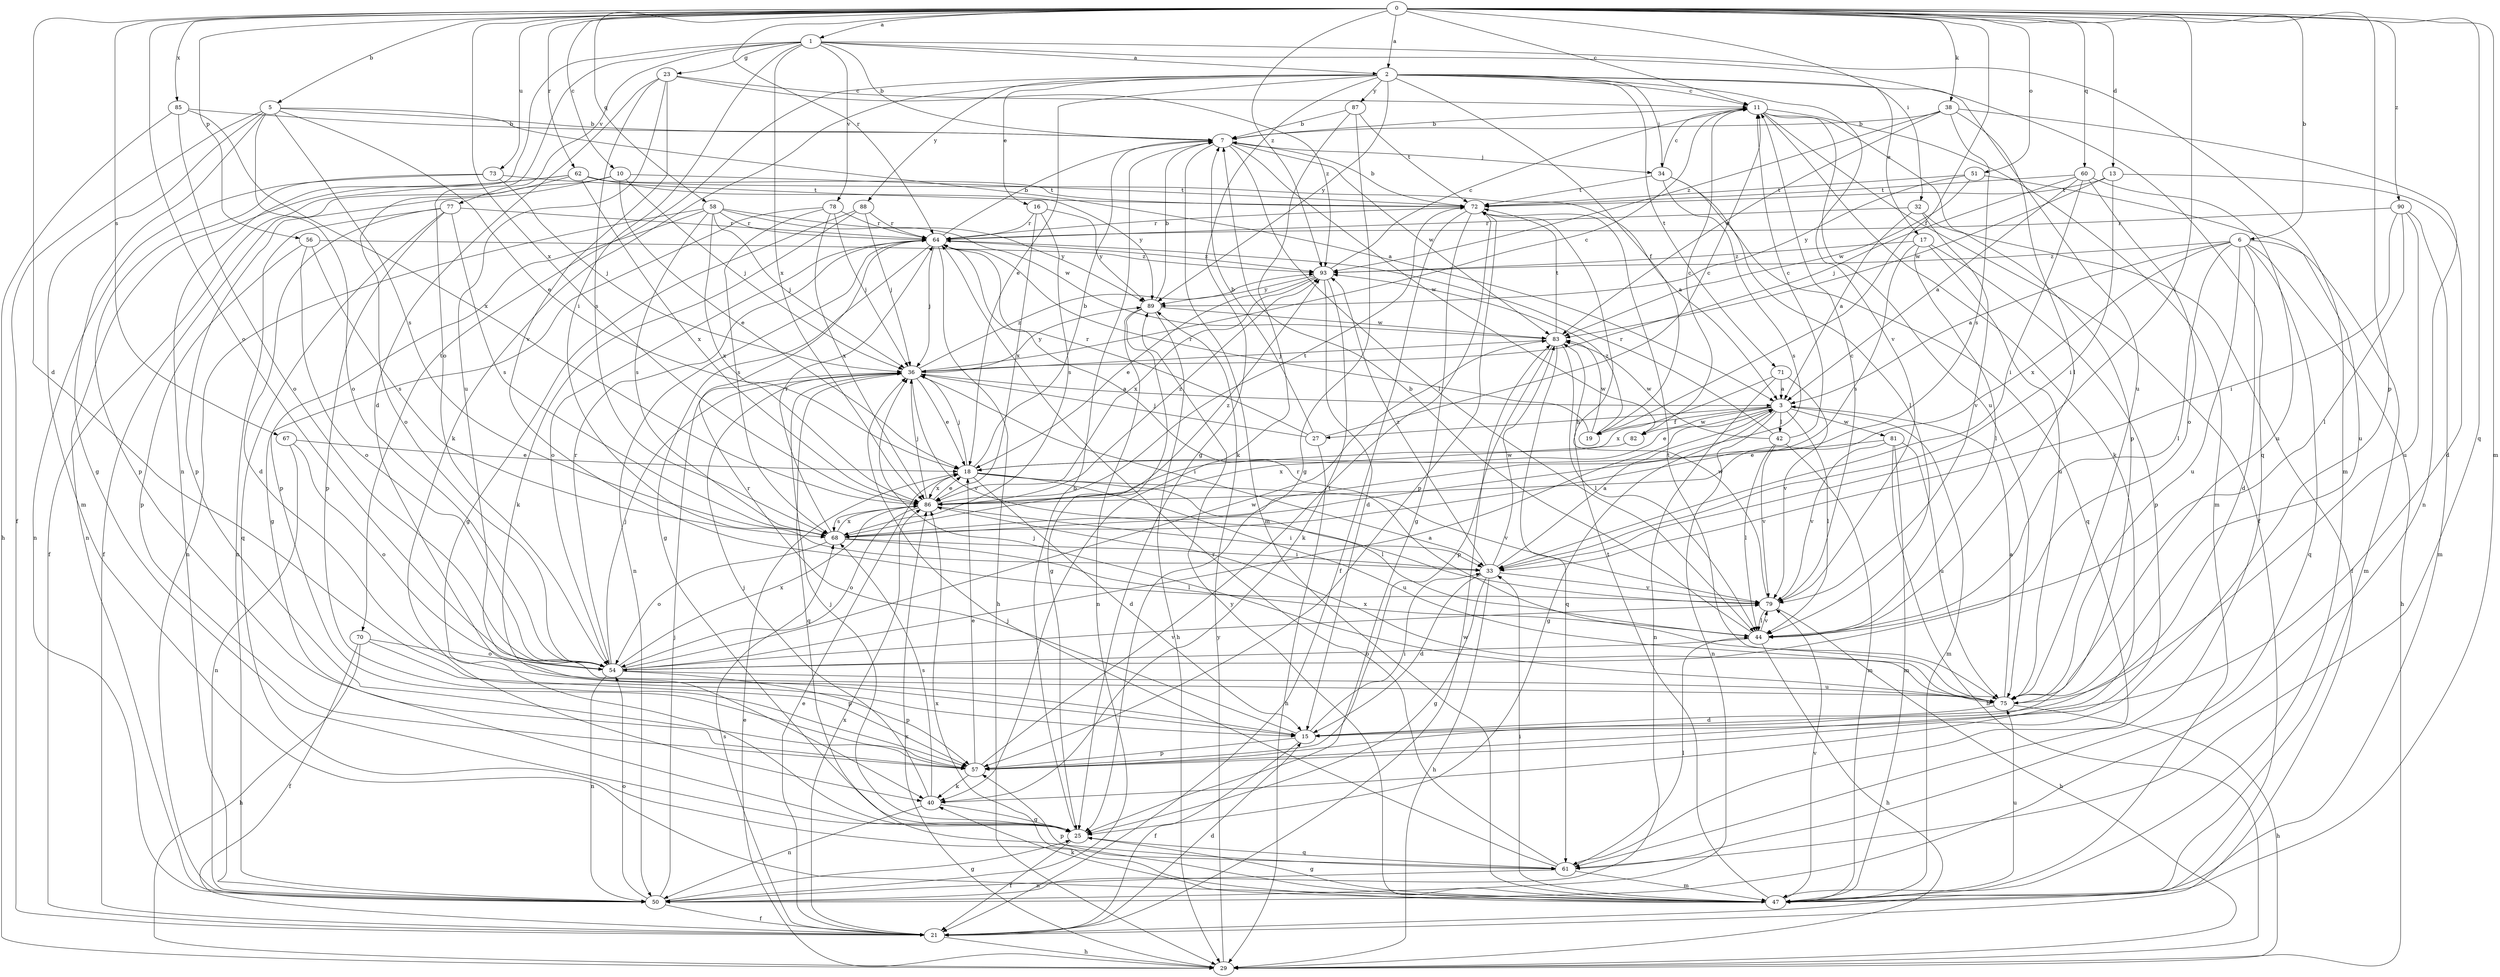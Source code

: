 strict digraph  {
0;
1;
2;
3;
5;
6;
7;
10;
11;
13;
15;
16;
17;
18;
19;
21;
23;
25;
27;
29;
32;
33;
34;
36;
38;
40;
42;
44;
47;
50;
51;
54;
56;
57;
58;
60;
61;
62;
64;
67;
68;
70;
71;
72;
73;
75;
77;
78;
79;
81;
82;
83;
85;
86;
87;
88;
89;
90;
93;
0 -> 1  [label=a];
0 -> 2  [label=a];
0 -> 5  [label=b];
0 -> 6  [label=b];
0 -> 10  [label=c];
0 -> 11  [label=c];
0 -> 13  [label=d];
0 -> 15  [label=d];
0 -> 19  [label=f];
0 -> 32  [label=i];
0 -> 33  [label=i];
0 -> 38  [label=k];
0 -> 47  [label=m];
0 -> 51  [label=o];
0 -> 54  [label=o];
0 -> 56  [label=p];
0 -> 57  [label=p];
0 -> 58  [label=q];
0 -> 60  [label=q];
0 -> 61  [label=q];
0 -> 62  [label=r];
0 -> 64  [label=r];
0 -> 67  [label=s];
0 -> 73  [label=u];
0 -> 85  [label=x];
0 -> 86  [label=x];
0 -> 90  [label=z];
0 -> 93  [label=z];
1 -> 2  [label=a];
1 -> 7  [label=b];
1 -> 23  [label=g];
1 -> 33  [label=i];
1 -> 47  [label=m];
1 -> 50  [label=n];
1 -> 54  [label=o];
1 -> 61  [label=q];
1 -> 77  [label=v];
1 -> 78  [label=v];
1 -> 86  [label=x];
2 -> 11  [label=c];
2 -> 16  [label=e];
2 -> 17  [label=e];
2 -> 18  [label=e];
2 -> 19  [label=f];
2 -> 25  [label=g];
2 -> 34  [label=j];
2 -> 40  [label=k];
2 -> 70  [label=t];
2 -> 71  [label=t];
2 -> 75  [label=u];
2 -> 79  [label=v];
2 -> 87  [label=y];
2 -> 88  [label=y];
2 -> 89  [label=y];
3 -> 18  [label=e];
3 -> 19  [label=f];
3 -> 25  [label=g];
3 -> 27  [label=h];
3 -> 42  [label=l];
3 -> 44  [label=l];
3 -> 47  [label=m];
3 -> 50  [label=n];
3 -> 81  [label=w];
3 -> 82  [label=w];
5 -> 3  [label=a];
5 -> 7  [label=b];
5 -> 18  [label=e];
5 -> 21  [label=f];
5 -> 25  [label=g];
5 -> 47  [label=m];
5 -> 54  [label=o];
5 -> 68  [label=s];
6 -> 3  [label=a];
6 -> 15  [label=d];
6 -> 29  [label=h];
6 -> 44  [label=l];
6 -> 47  [label=m];
6 -> 61  [label=q];
6 -> 75  [label=u];
6 -> 86  [label=x];
6 -> 93  [label=z];
7 -> 34  [label=j];
7 -> 44  [label=l];
7 -> 47  [label=m];
7 -> 82  [label=w];
7 -> 83  [label=w];
10 -> 18  [label=e];
10 -> 21  [label=f];
10 -> 36  [label=j];
10 -> 57  [label=p];
10 -> 72  [label=t];
11 -> 7  [label=b];
11 -> 21  [label=f];
11 -> 40  [label=k];
11 -> 47  [label=m];
11 -> 57  [label=p];
11 -> 75  [label=u];
13 -> 15  [label=d];
13 -> 33  [label=i];
13 -> 72  [label=t];
13 -> 83  [label=w];
15 -> 21  [label=f];
15 -> 33  [label=i];
15 -> 57  [label=p];
15 -> 64  [label=r];
16 -> 64  [label=r];
16 -> 68  [label=s];
16 -> 86  [label=x];
16 -> 89  [label=y];
17 -> 44  [label=l];
17 -> 57  [label=p];
17 -> 68  [label=s];
17 -> 75  [label=u];
17 -> 93  [label=z];
18 -> 7  [label=b];
18 -> 15  [label=d];
18 -> 36  [label=j];
18 -> 44  [label=l];
18 -> 75  [label=u];
18 -> 79  [label=v];
18 -> 86  [label=x];
19 -> 64  [label=r];
19 -> 83  [label=w];
19 -> 93  [label=z];
21 -> 15  [label=d];
21 -> 18  [label=e];
21 -> 29  [label=h];
21 -> 68  [label=s];
21 -> 83  [label=w];
21 -> 86  [label=x];
23 -> 11  [label=c];
23 -> 15  [label=d];
23 -> 68  [label=s];
23 -> 75  [label=u];
23 -> 79  [label=v];
23 -> 93  [label=z];
25 -> 7  [label=b];
25 -> 21  [label=f];
25 -> 36  [label=j];
25 -> 61  [label=q];
27 -> 7  [label=b];
27 -> 11  [label=c];
27 -> 29  [label=h];
27 -> 36  [label=j];
27 -> 64  [label=r];
29 -> 18  [label=e];
29 -> 86  [label=x];
29 -> 89  [label=y];
32 -> 3  [label=a];
32 -> 21  [label=f];
32 -> 64  [label=r];
32 -> 79  [label=v];
33 -> 3  [label=a];
33 -> 15  [label=d];
33 -> 25  [label=g];
33 -> 29  [label=h];
33 -> 79  [label=v];
33 -> 83  [label=w];
33 -> 93  [label=z];
34 -> 11  [label=c];
34 -> 44  [label=l];
34 -> 61  [label=q];
34 -> 68  [label=s];
34 -> 72  [label=t];
36 -> 3  [label=a];
36 -> 11  [label=c];
36 -> 18  [label=e];
36 -> 33  [label=i];
36 -> 61  [label=q];
36 -> 79  [label=v];
36 -> 89  [label=y];
36 -> 93  [label=z];
38 -> 7  [label=b];
38 -> 44  [label=l];
38 -> 50  [label=n];
38 -> 68  [label=s];
38 -> 83  [label=w];
38 -> 93  [label=z];
40 -> 25  [label=g];
40 -> 36  [label=j];
40 -> 50  [label=n];
40 -> 68  [label=s];
42 -> 11  [label=c];
42 -> 44  [label=l];
42 -> 47  [label=m];
42 -> 64  [label=r];
42 -> 79  [label=v];
42 -> 83  [label=w];
44 -> 7  [label=b];
44 -> 29  [label=h];
44 -> 54  [label=o];
44 -> 79  [label=v];
47 -> 25  [label=g];
47 -> 33  [label=i];
47 -> 40  [label=k];
47 -> 57  [label=p];
47 -> 72  [label=t];
47 -> 75  [label=u];
47 -> 79  [label=v];
47 -> 86  [label=x];
47 -> 89  [label=y];
50 -> 21  [label=f];
50 -> 25  [label=g];
50 -> 36  [label=j];
50 -> 54  [label=o];
51 -> 72  [label=t];
51 -> 75  [label=u];
51 -> 83  [label=w];
51 -> 89  [label=y];
54 -> 3  [label=a];
54 -> 36  [label=j];
54 -> 50  [label=n];
54 -> 57  [label=p];
54 -> 64  [label=r];
54 -> 75  [label=u];
54 -> 79  [label=v];
54 -> 83  [label=w];
54 -> 86  [label=x];
56 -> 54  [label=o];
56 -> 57  [label=p];
56 -> 68  [label=s];
56 -> 93  [label=z];
57 -> 18  [label=e];
57 -> 40  [label=k];
57 -> 72  [label=t];
58 -> 36  [label=j];
58 -> 50  [label=n];
58 -> 57  [label=p];
58 -> 64  [label=r];
58 -> 68  [label=s];
58 -> 83  [label=w];
58 -> 86  [label=x];
58 -> 89  [label=y];
60 -> 3  [label=a];
60 -> 33  [label=i];
60 -> 36  [label=j];
60 -> 54  [label=o];
60 -> 72  [label=t];
60 -> 75  [label=u];
61 -> 36  [label=j];
61 -> 44  [label=l];
61 -> 47  [label=m];
61 -> 50  [label=n];
61 -> 64  [label=r];
62 -> 3  [label=a];
62 -> 21  [label=f];
62 -> 50  [label=n];
62 -> 54  [label=o];
62 -> 72  [label=t];
62 -> 86  [label=x];
62 -> 89  [label=y];
64 -> 7  [label=b];
64 -> 25  [label=g];
64 -> 29  [label=h];
64 -> 36  [label=j];
64 -> 50  [label=n];
64 -> 54  [label=o];
64 -> 93  [label=z];
67 -> 18  [label=e];
67 -> 50  [label=n];
67 -> 54  [label=o];
68 -> 33  [label=i];
68 -> 44  [label=l];
68 -> 54  [label=o];
68 -> 64  [label=r];
68 -> 86  [label=x];
68 -> 93  [label=z];
70 -> 21  [label=f];
70 -> 29  [label=h];
70 -> 54  [label=o];
70 -> 57  [label=p];
71 -> 3  [label=a];
71 -> 50  [label=n];
71 -> 79  [label=v];
71 -> 86  [label=x];
72 -> 7  [label=b];
72 -> 21  [label=f];
72 -> 25  [label=g];
72 -> 57  [label=p];
72 -> 64  [label=r];
73 -> 36  [label=j];
73 -> 50  [label=n];
73 -> 57  [label=p];
73 -> 72  [label=t];
75 -> 3  [label=a];
75 -> 15  [label=d];
75 -> 29  [label=h];
75 -> 36  [label=j];
75 -> 64  [label=r];
75 -> 72  [label=t];
75 -> 86  [label=x];
77 -> 15  [label=d];
77 -> 50  [label=n];
77 -> 57  [label=p];
77 -> 61  [label=q];
77 -> 64  [label=r];
77 -> 68  [label=s];
78 -> 25  [label=g];
78 -> 36  [label=j];
78 -> 64  [label=r];
78 -> 68  [label=s];
78 -> 86  [label=x];
79 -> 11  [label=c];
79 -> 29  [label=h];
79 -> 44  [label=l];
79 -> 83  [label=w];
81 -> 18  [label=e];
81 -> 29  [label=h];
81 -> 47  [label=m];
81 -> 75  [label=u];
81 -> 79  [label=v];
82 -> 11  [label=c];
82 -> 86  [label=x];
83 -> 36  [label=j];
83 -> 44  [label=l];
83 -> 57  [label=p];
83 -> 61  [label=q];
83 -> 72  [label=t];
85 -> 7  [label=b];
85 -> 29  [label=h];
85 -> 54  [label=o];
85 -> 86  [label=x];
86 -> 18  [label=e];
86 -> 33  [label=i];
86 -> 36  [label=j];
86 -> 54  [label=o];
86 -> 68  [label=s];
86 -> 72  [label=t];
86 -> 93  [label=z];
87 -> 7  [label=b];
87 -> 25  [label=g];
87 -> 40  [label=k];
87 -> 72  [label=t];
88 -> 25  [label=g];
88 -> 36  [label=j];
88 -> 40  [label=k];
88 -> 64  [label=r];
89 -> 7  [label=b];
89 -> 25  [label=g];
89 -> 29  [label=h];
89 -> 50  [label=n];
89 -> 83  [label=w];
90 -> 33  [label=i];
90 -> 44  [label=l];
90 -> 47  [label=m];
90 -> 64  [label=r];
90 -> 75  [label=u];
93 -> 11  [label=c];
93 -> 15  [label=d];
93 -> 18  [label=e];
93 -> 40  [label=k];
93 -> 86  [label=x];
93 -> 89  [label=y];
}
